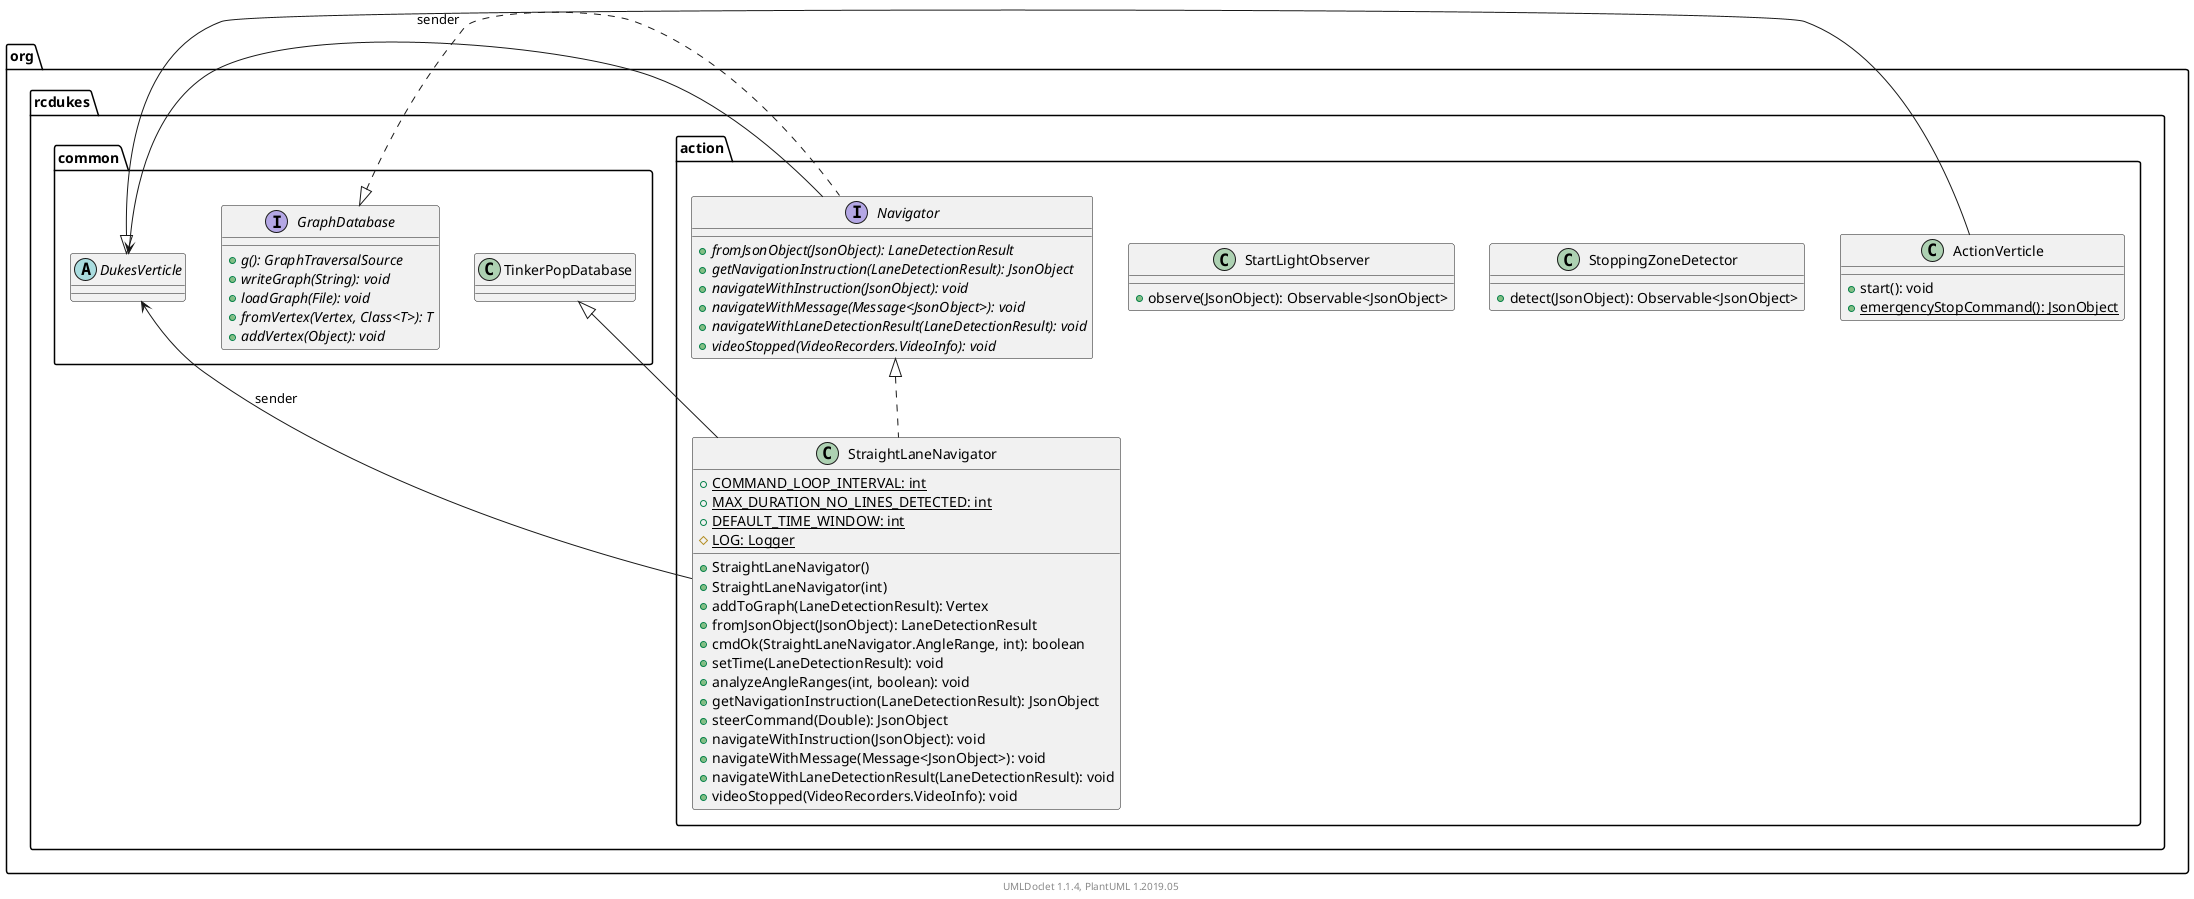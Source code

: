 @startuml

    namespace org.rcdukes.action {

        class ActionVerticle [[ActionVerticle.html]] {
            +start(): void
            {static} +emergencyStopCommand(): JsonObject
        }

        class StoppingZoneDetector [[StoppingZoneDetector.html]] {
            +detect(JsonObject): Observable<JsonObject>
        }

        class StartLightObserver [[StartLightObserver.html]] {
            +observe(JsonObject): Observable<JsonObject>
        }

        interface Navigator [[Navigator.html]] {
            {abstract} +fromJsonObject(JsonObject): LaneDetectionResult
            {abstract} +getNavigationInstruction(LaneDetectionResult): JsonObject
            {abstract} +navigateWithInstruction(JsonObject): void
            {abstract} +navigateWithMessage(Message<JsonObject>): void
            {abstract} +navigateWithLaneDetectionResult(LaneDetectionResult): void
            {abstract} +videoStopped(VideoRecorders.VideoInfo): void
        }

        class StraightLaneNavigator [[StraightLaneNavigator.html]] {
            {static} +COMMAND_LOOP_INTERVAL: int
            {static} +MAX_DURATION_NO_LINES_DETECTED: int
            {static} +DEFAULT_TIME_WINDOW: int
            {static} #LOG: Logger
            +StraightLaneNavigator()
            +StraightLaneNavigator(int)
            +addToGraph(LaneDetectionResult): Vertex
            +fromJsonObject(JsonObject): LaneDetectionResult
            +cmdOk(StraightLaneNavigator.AngleRange, int): boolean
            +setTime(LaneDetectionResult): void
            +analyzeAngleRanges(int, boolean): void
            +getNavigationInstruction(LaneDetectionResult): JsonObject
            +steerCommand(Double): JsonObject
            +navigateWithInstruction(JsonObject): void
            +navigateWithMessage(Message<JsonObject>): void
            +navigateWithLaneDetectionResult(LaneDetectionResult): void
            +videoStopped(VideoRecorders.VideoInfo): void
        }

        abstract class org.rcdukes.common.DukesVerticle
        org.rcdukes.common.DukesVerticle <|-- ActionVerticle

        interface org.rcdukes.common.GraphDatabase {
            {abstract} +g(): GraphTraversalSource
            {abstract} +writeGraph(String): void
            {abstract} +loadGraph(File): void
            {abstract} +fromVertex(Vertex, Class<T>): T
            {abstract} +addVertex(Object): void
        }
        org.rcdukes.common.GraphDatabase <|.. Navigator

        class org.rcdukes.common.TinkerPopDatabase
        org.rcdukes.common.TinkerPopDatabase <|-- StraightLaneNavigator

        Navigator <|.. StraightLaneNavigator

        Navigator --> org.rcdukes.common.DukesVerticle: sender

        StraightLaneNavigator --> org.rcdukes.common.DukesVerticle: sender

    }


    center footer UMLDoclet 1.1.4, PlantUML 1.2019.05
@enduml
